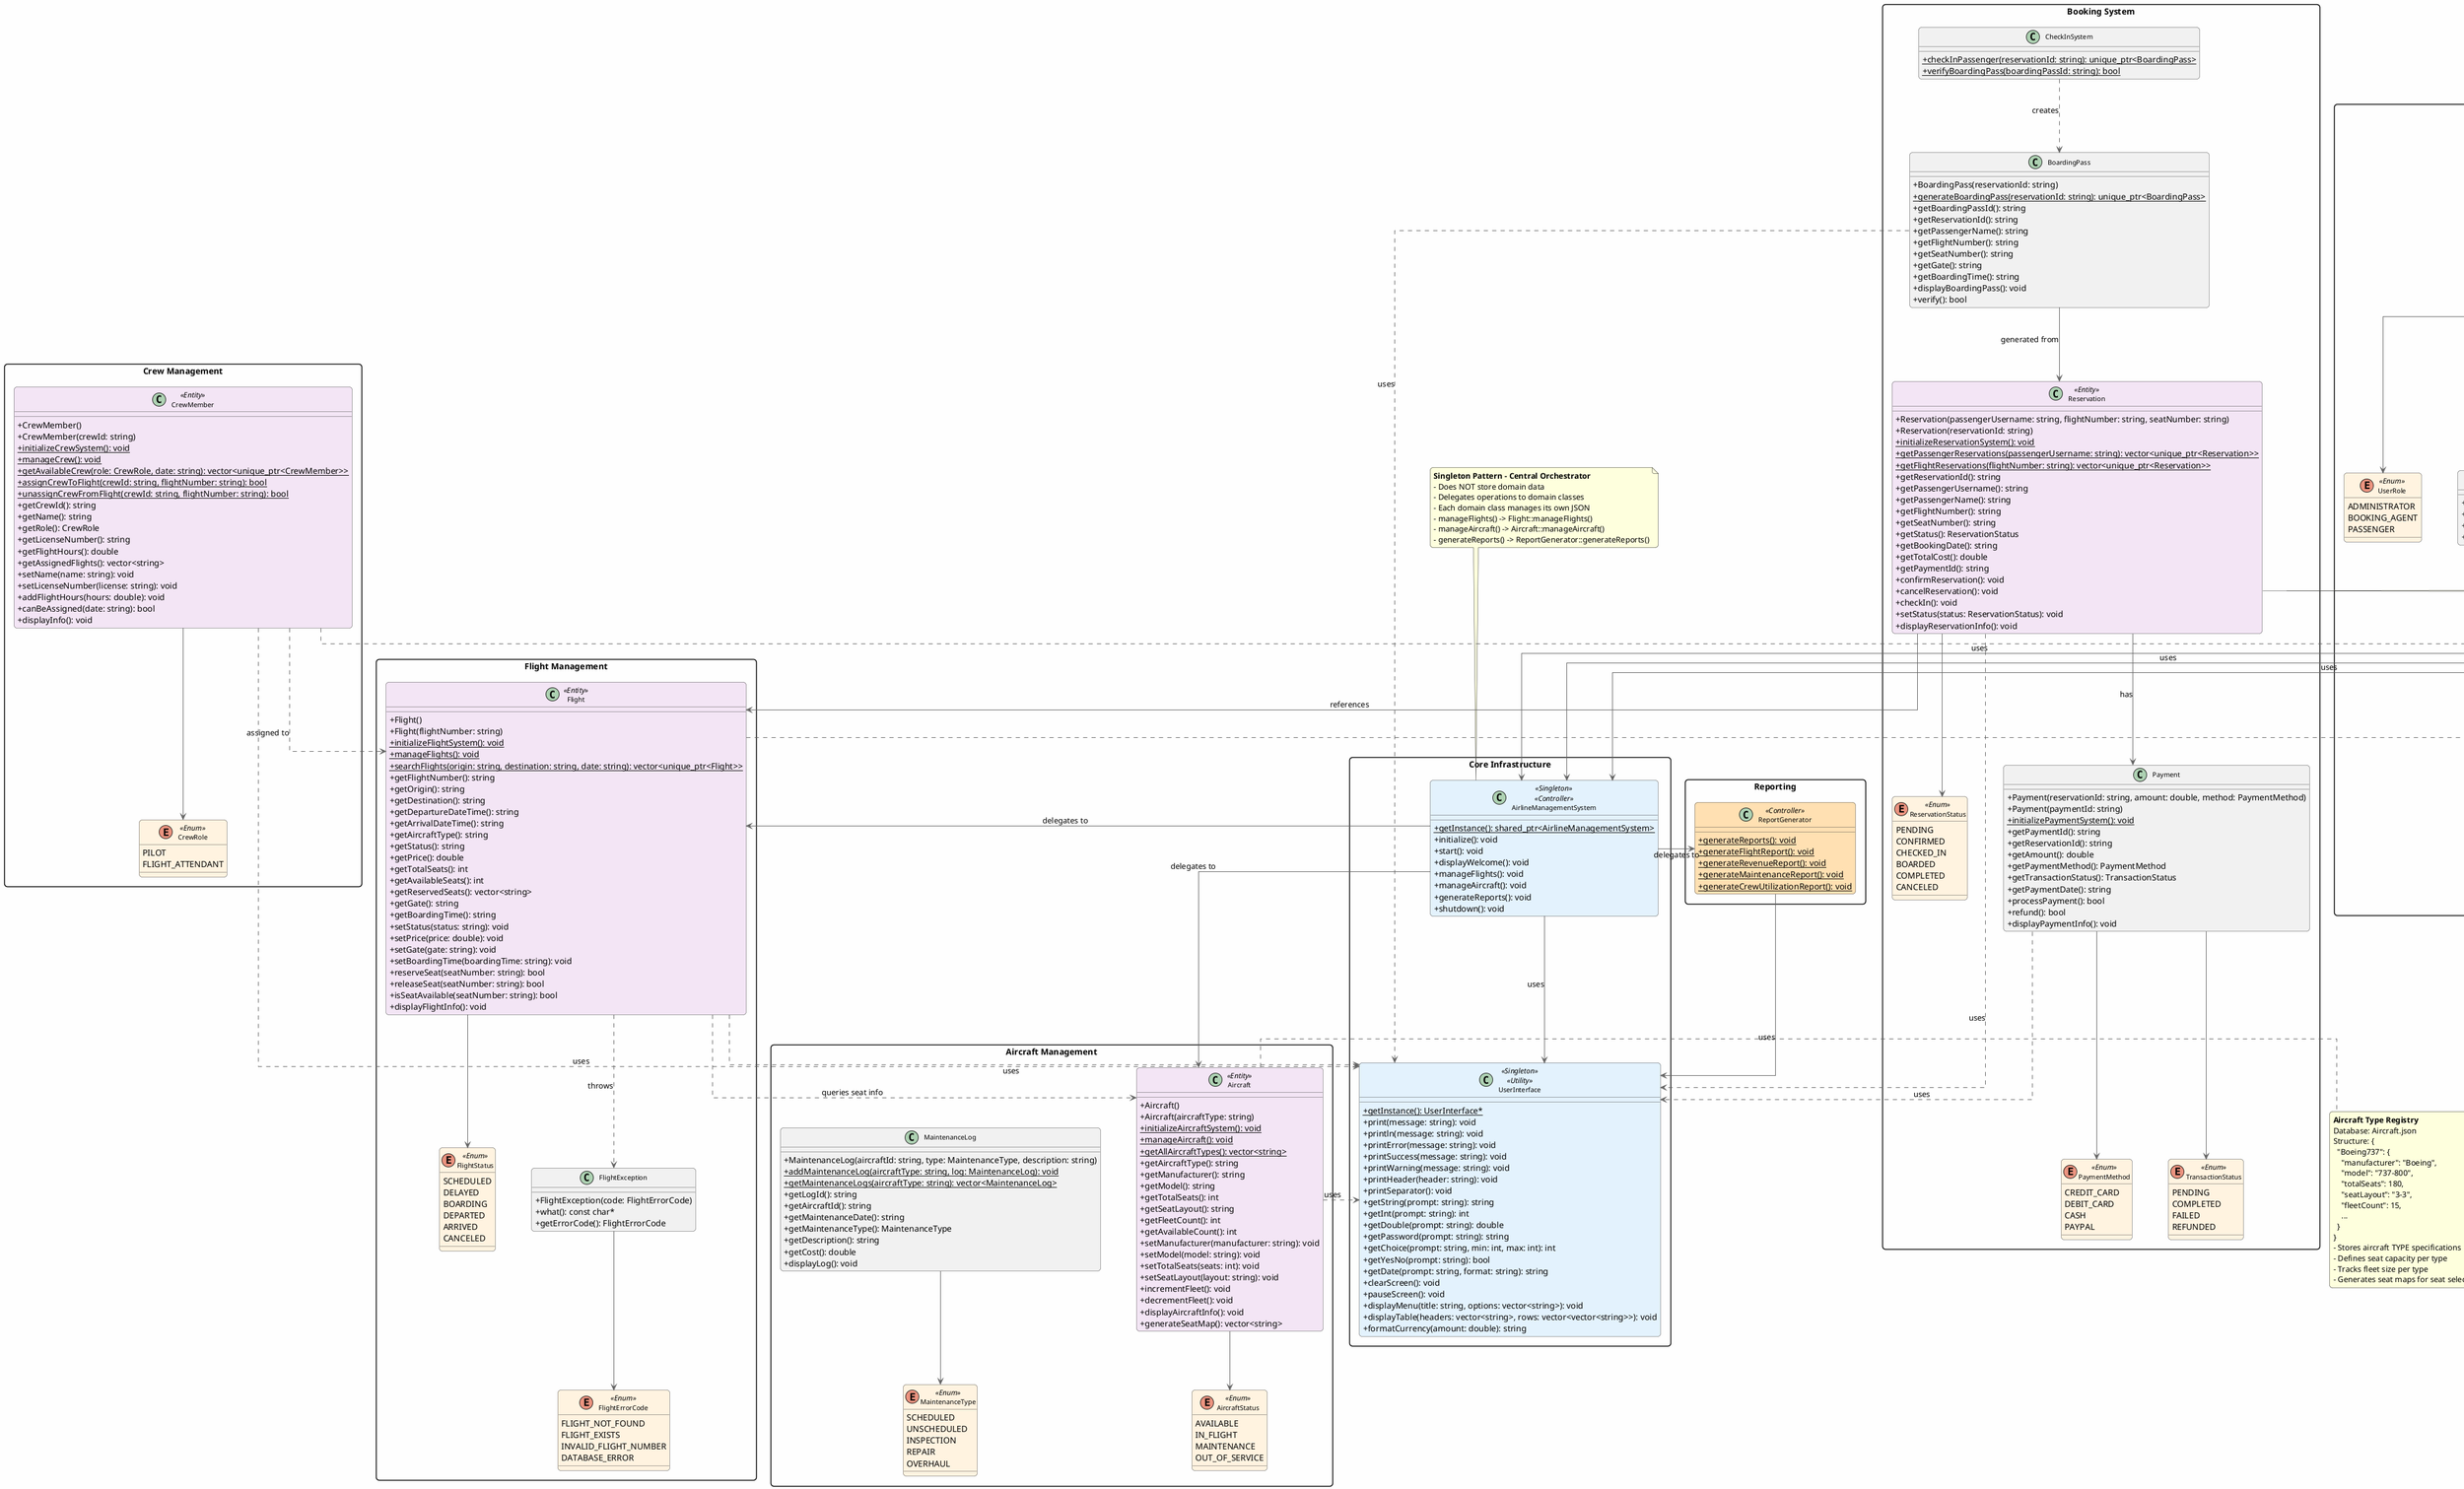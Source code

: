 @startuml Airline_Management_System_Revised

' ==================== Styling Configuration ====================
skinparam classAttributeIconSize 0
skinparam linetype ortho
skinparam backgroundColor #FEFEFE
skinparam roundcorner 10
skinparam shadowing false

' Class styling
skinparam class {
  BackgroundColor<<Abstract>> #E8F5E9
  BackgroundColor<<Enum>> #FFF3E0
  BackgroundColor<<Singleton>> #E3F2FD
  BackgroundColor<<Entity>> #F3E5F5
  BackgroundColor<<Controller>> #FFE0B2
  BackgroundColor<<Utility>> #E0F2F1
  BorderColor #424242
  ArrowColor #616161
  FontName Arial
  FontSize 11
}

skinparam nodesep 60
skinparam ranksep 80
skinparam packageStyle rectangle

' ==================== Core Infrastructure ====================

package "Core Infrastructure" {
  class UserInterface <<Singleton>> <<Utility>> {
    + {static} getInstance(): UserInterface*
    + print(message: string): void
    + println(message: string): void
    + printError(message: string): void
    + printSuccess(message: string): void
    + printWarning(message: string): void
    + printHeader(header: string): void
    + printSeparator(): void
    + getString(prompt: string): string
    + getInt(prompt: string): int
    + getDouble(prompt: string): double
    + getPassword(prompt: string): string
    + getChoice(prompt: string, min: int, max: int): int
    + getYesNo(prompt: string): bool
    + getDate(prompt: string, format: string): string
    + clearScreen(): void
    + pauseScreen(): void
    + displayMenu(title: string, options: vector<string>): void
    + displayTable(headers: vector<string>, rows: vector<vector<string>>): void
    + formatCurrency(amount: double): string
  }

  class AirlineManagementSystem <<Singleton>> <<Controller>> {
    + {static} getInstance(): shared_ptr<AirlineManagementSystem>
    + initialize(): void
    + start(): void
    + displayWelcome(): void
    + manageFlights(): void
    + manageAircraft(): void
    + generateReports(): void
    + shutdown(): void
  }
  
  AirlineManagementSystem --> UserInterface : uses
}

' ==================== User Management ====================

package "User Management" {
  enum UserRole <<Enum>> {
    ADMINISTRATOR
    BOOKING_AGENT
    PASSENGER
  }

  enum UserErrorCode <<Enum>> {
    USERNAME_TAKEN
    INVALID_USERNAME
    INVALID_PASSWORD
    USER_NOT_FOUND
    INCORRECT_PASSWORD
    DATABASE_ERROR
    INVALID_INPUTS
  }

  abstract class User <<Abstract>> {
    + User(username: string, password: string, role: UserRole)
    + User(username: string)
    + {abstract} displayMenu(): void
    + {abstract} handleMenuChoice(choice: int): void
    + {static} initializeUserSystem(): void
    + {static} login(username: string, password: string): unique_ptr<User>
    + logout(): void
    + getUsername(): string
    + getName(): string
    + getRole(): UserRole
    + getEmail(): string
    + getPhoneNumber(): string
    + setName(name: string): void
    + setEmail(email: string): void
    + setPhoneNumber(phoneNumber: string): void
  }

  class Administrator {
    + Administrator(username: string, password: string)
    + Administrator(username: string)
    + displayMenu(): void
    + handleMenuChoice(choice: int): void
  }

  class BookingAgent {
    + BookingAgent(username: string, password: string)
    + BookingAgent(username: string)
    + displayMenu(): void
    + handleMenuChoice(choice: int): void
  }

  class Passenger {
    + Passenger(username: string, password: string)
    + Passenger(username: string)
    + displayMenu(): void
    + handleMenuChoice(choice: int): void
    + viewBookingHistory(): void
    + viewCurrentBookings(): void
    + viewBoardingPasses(): void
  }

  class UserException {
    + UserException(code: UserErrorCode)
    + what(): const char*
    + getErrorCode(): UserErrorCode
  }
  
  User <|-- Administrator
  User <|-- BookingAgent
  User <|-- Passenger
  User --> UserRole
  User ..> UserException : throws
  UserException --> UserErrorCode
}

' ==================== Flight Management ====================

package "Flight Management" {
  enum FlightStatus <<Enum>> {
    SCHEDULED
    DELAYED
    BOARDING
    DEPARTED
    ARRIVED
    CANCELED
  }

  enum FlightErrorCode <<Enum>> {
    FLIGHT_NOT_FOUND
    FLIGHT_EXISTS
    INVALID_FLIGHT_NUMBER
    DATABASE_ERROR
  }

  class Flight <<Entity>> {
    + Flight()
    + Flight(flightNumber: string)
    + {static} initializeFlightSystem(): void
    + {static} manageFlights(): void
    + {static} searchFlights(origin: string, destination: string, date: string): vector<unique_ptr<Flight>>
    + getFlightNumber(): string
    + getOrigin(): string
    + getDestination(): string
    + getDepartureDateTime(): string
    + getArrivalDateTime(): string
    + getAircraftType(): string
    + getStatus(): string
    + getPrice(): double
    + getTotalSeats(): int
    + getAvailableSeats(): int
    + getReservedSeats(): vector<string>
    + getGate(): string
    + getBoardingTime(): string
    + setStatus(status: string): void
    + setPrice(price: double): void
    + setGate(gate: string): void
    + setBoardingTime(boardingTime: string): void
    + reserveSeat(seatNumber: string): bool
    + releaseSeat(seatNumber: string): bool
    + isSeatAvailable(seatNumber: string): bool
    + displayFlightInfo(): void
  }

  class FlightException {
    + FlightException(code: FlightErrorCode)
    + what(): const char*
    + getErrorCode(): FlightErrorCode
  }
  
  Flight --> FlightStatus
  Flight ..> FlightException : throws
  FlightException --> FlightErrorCode
}

' ==================== Aircraft Management ====================

package "Aircraft Management" {
  enum AircraftStatus <<Enum>> {
    AVAILABLE
    IN_FLIGHT
    MAINTENANCE
    OUT_OF_SERVICE
  }

  class Aircraft <<Entity>> {
    + Aircraft()
    + Aircraft(aircraftType: string)
    + {static} initializeAircraftSystem(): void
    + {static} manageAircraft(): void
    + {static} getAllAircraftTypes(): vector<string>
    + getAircraftType(): string
    + getManufacturer(): string
    + getModel(): string
    + getTotalSeats(): int
    + getSeatLayout(): string
    + getFleetCount(): int
    + getAvailableCount(): int
    + setManufacturer(manufacturer: string): void
    + setModel(model: string): void
    + setTotalSeats(seats: int): void
    + setSeatLayout(layout: string): void
    + incrementFleet(): void
    + decrementFleet(): void
    + displayAircraftInfo(): void
    + generateSeatMap(): vector<string>
  }

  enum MaintenanceType <<Enum>> {
    SCHEDULED
    UNSCHEDULED
    INSPECTION
    REPAIR
    OVERHAUL
  }

  class MaintenanceLog {
    + MaintenanceLog(aircraftId: string, type: MaintenanceType, description: string)
    + {static} addMaintenanceLog(aircraftType: string, log: MaintenanceLog): void
    + {static} getMaintenanceLogs(aircraftType: string): vector<MaintenanceLog>
    + getLogId(): string
    + getAircraftId(): string
    + getMaintenanceDate(): string
    + getMaintenanceType(): MaintenanceType
    + getDescription(): string
    + getCost(): double
    + displayLog(): void
  }
  
  Aircraft --> AircraftStatus
  MaintenanceLog --> MaintenanceType
}

' ==================== Crew Management ====================

package "Crew Management" {
  enum CrewRole <<Enum>> {
    PILOT
    FLIGHT_ATTENDANT
  }

  class CrewMember <<Entity>> {
    + CrewMember()
    + CrewMember(crewId: string)
    + {static} initializeCrewSystem(): void
    + {static} manageCrew(): void
    + {static} getAvailableCrew(role: CrewRole, date: string): vector<unique_ptr<CrewMember>>
    + {static} assignCrewToFlight(crewId: string, flightNumber: string): bool
    + {static} unassignCrewFromFlight(crewId: string, flightNumber: string): bool
    + getCrewId(): string
    + getName(): string
    + getRole(): CrewRole
    + getLicenseNumber(): string
    + getFlightHours(): double
    + getAssignedFlights(): vector<string>
    + setName(name: string): void
    + setLicenseNumber(license: string): void
    + addFlightHours(hours: double): void
    + canBeAssigned(date: string): bool
    + displayInfo(): void
  }
  
  CrewMember --> CrewRole
}

' ==================== Booking System ====================

package "Booking System" {
  enum ReservationStatus <<Enum>> {
    PENDING
    CONFIRMED
    CHECKED_IN
    BOARDED
    COMPLETED
    CANCELED
  }

  class Reservation <<Entity>> {
    + Reservation(passengerUsername: string, flightNumber: string, seatNumber: string)
    + Reservation(reservationId: string)
    + {static} initializeReservationSystem(): void
    + {static} getPassengerReservations(passengerUsername: string): vector<unique_ptr<Reservation>>
    + {static} getFlightReservations(flightNumber: string): vector<unique_ptr<Reservation>>
    + getReservationId(): string
    + getPassengerUsername(): string
    + getPassengerName(): string
    + getFlightNumber(): string
    + getSeatNumber(): string
    + getStatus(): ReservationStatus
    + getBookingDate(): string
    + getTotalCost(): double
    + getPaymentId(): string
    + confirmReservation(): void
    + cancelReservation(): void
    + checkIn(): void
    + setStatus(status: ReservationStatus): void
    + displayReservationInfo(): void
  }

  enum PaymentMethod <<Enum>> {
    CREDIT_CARD
    DEBIT_CARD
    CASH
    PAYPAL
  }

  enum TransactionStatus <<Enum>> {
    PENDING
    COMPLETED
    FAILED
    REFUNDED
  }

  class Payment {
    + Payment(reservationId: string, amount: double, method: PaymentMethod)
    + Payment(paymentId: string)
    + {static} initializePaymentSystem(): void
    + getPaymentId(): string
    + getReservationId(): string
    + getAmount(): double
    + getPaymentMethod(): PaymentMethod
    + getTransactionStatus(): TransactionStatus
    + getPaymentDate(): string
    + processPayment(): bool
    + refund(): bool
    + displayPaymentInfo(): void
  }

  class BoardingPass {
    + BoardingPass(reservationId: string)
    + {static} generateBoardingPass(reservationId: string): unique_ptr<BoardingPass>
    + getBoardingPassId(): string
    + getReservationId(): string
    + getPassengerName(): string
    + getFlightNumber(): string
    + getSeatNumber(): string
    + getGate(): string
    + getBoardingTime(): string
    + displayBoardingPass(): void
    + verify(): bool
  }

  class CheckInSystem {
    + {static} checkInPassenger(reservationId: string): unique_ptr<BoardingPass>
    + {static} verifyBoardingPass(boardingPassId: string): bool
  }
  
  Reservation --> ReservationStatus
  Payment --> PaymentMethod
  Payment --> TransactionStatus
  CheckInSystem ..> BoardingPass : creates
}

' ==================== Reporting ====================

package "Reporting" {
  class ReportGenerator <<Controller>> {
    + {static} generateReports(): void
    + {static} generateFlightReport(): void
    + {static} generateRevenueReport(): void
    + {static} generateMaintenanceReport(): void
    + {static} generateCrewUtilizationReport(): void
  }
  
  ReportGenerator --> UserInterface : uses
}

' ==================== Cross-Package Relationships ====================

' System orchestrates major components
AirlineManagementSystem --> Flight : delegates to
AirlineManagementSystem --> Aircraft : delegates to
AirlineManagementSystem --> ReportGenerator : delegates to

' User classes interact with system
Administrator --> AirlineManagementSystem : uses
BookingAgent --> AirlineManagementSystem : uses
Passenger --> AirlineManagementSystem : uses

' Data flow relationships
Flight ..> Aircraft : queries seat info
Reservation --> Flight : references
Reservation --> Payment : has
BoardingPass --> Reservation : generated from
CrewMember ..> Flight : assigned to

' All entity classes use UserInterface
Flight ..> UserInterface : uses
Aircraft ..> UserInterface : uses
CrewMember ..> UserInterface : uses
Reservation ..> UserInterface : uses
Payment ..> UserInterface : uses
BoardingPass ..> UserInterface : uses

note top of AirlineManagementSystem
  **Singleton Pattern - Central Orchestrator**
  - Does NOT store domain data
  - Delegates operations to domain classes
  - Each domain class manages its own JSON
  - manageFlights() -> Flight::manageFlights()
  - manageAircraft() -> Aircraft::manageAircraft()
  - generateReports() -> ReportGenerator::generateReports()
end note

note right of Flight
  **Self-Managing Entity**
  Database: Flights.json
  Structure: {
    "FL123": {
      "origin": "NYC",
      "destination": "LAX",
      "aircraftType": "Boeing737",
      "reservedSeats": ["1A", "2B"],
      ...
    }
  }
  - Queries Aircraft for total seats
  - Manages seat reservations per flight
  - Tracks which specific seats are reserved
end note

note right of Aircraft
  **Aircraft Type Registry**
  Database: Aircraft.json
  Structure: {
    "Boeing737": {
      "manufacturer": "Boeing",
      "model": "737-800",
      "totalSeats": 180,
      "seatLayout": "3-3",
      "fleetCount": 15,
      ...
    }
  }
  - Stores aircraft TYPE specifications
  - Defines seat capacity per type
  - Tracks fleet size per type
  - Generates seat maps for seat selection
end note

note right of CrewMember
  **Crew Registry with Flight Assignments**
  Database: Crew.json
  Structure: {
    "P001": {
      "name": "John Doe",
      "role": "PILOT",
      "assignedFlights": ["FL123", "FL456"],
      "flightHours": 2500,
      ...
    }
  }
  - Each crew member tracks assigned flights
  - Flight class can query available crew
  - Validation for max flight hours
end note

note left of Reservation
  **Booking Records**
  Database: Reservations.json
  Structure: {
    "RES001": {
      "passengerUsername": "john_doe",
      "flightNumber": "FL123",
      "seatNumber": "12A",
      "status": "CONFIRMED",
      "paymentId": "PAY001",
      ...
    }
  }
  - Links passenger to flight + seat
  - Coordinates with Flight for seat availability
  - Triggers Payment creation
  - Passengers query by username
end note

note bottom of User
  **User Management**
  Database: Users.json
  Structure: {
    "john_doe": {
      "passwordHash": "...",
      "role": 2,
      "name": "John Doe",
      "email": "john@example.com",
      ...
    }
  }
  - Username as primary key
  - Role-based polymorphism
  - Passengers can view their reservations
end note

@enduml